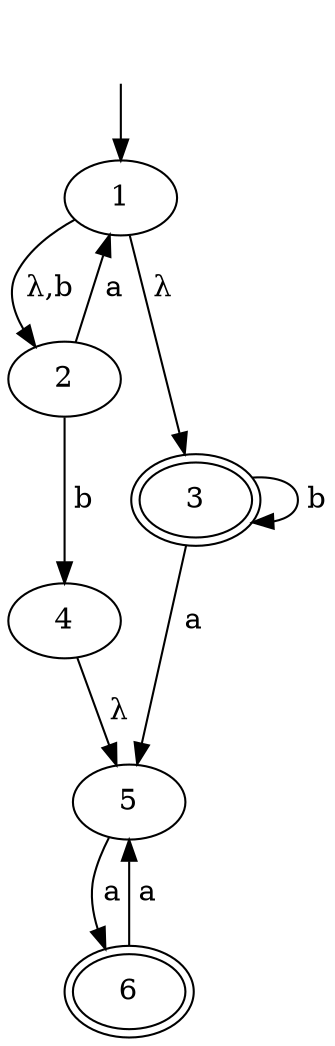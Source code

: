 digraph "AFER" {
    _nil0 [style="invis"]
    _nil0 -> 1 [label=""]
    1 -> 2 [label=" λ,b"]
    1 -> 3 [label=" λ"]
    2 -> 1 [label=" a"]
    2 -> 4 [label=" b"]
    3 -> 3 [label=" b"]
    3 -> 5 [label=" a"]
    4 -> 5 [label=" λ"]
    5 -> 6 [label=" a"]
    6 -> 5 [label=" a"]
    3 [peripheries=2]
    6 [peripheries=2]
}
